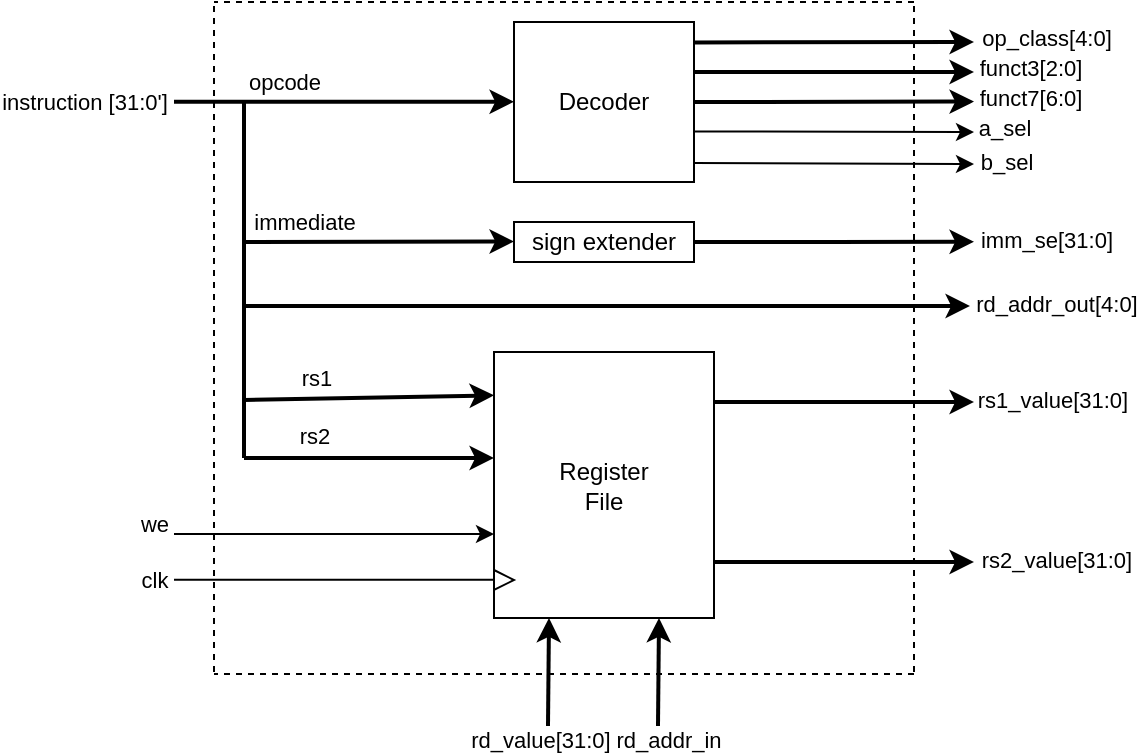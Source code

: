 <mxfile version="27.1.6">
  <diagram name="Page-1" id="7QwidLOopovakawsls44">
    <mxGraphModel dx="901" dy="521" grid="1" gridSize="1" guides="1" tooltips="1" connect="1" arrows="1" fold="1" page="1" pageScale="1" pageWidth="827" pageHeight="1169" math="0" shadow="0">
      <root>
        <mxCell id="0" />
        <mxCell id="1" parent="0" />
        <mxCell id="aka9WCvkEdWkVrNEwTj2-3" value="&lt;div&gt;Register&lt;/div&gt;&lt;div&gt;File&lt;/div&gt;" style="rounded=0;whiteSpace=wrap;html=1;" parent="1" vertex="1">
          <mxGeometry x="320" y="325" width="110" height="133" as="geometry" />
        </mxCell>
        <mxCell id="aka9WCvkEdWkVrNEwTj2-6" value="sign extender" style="rounded=0;whiteSpace=wrap;html=1;" parent="1" vertex="1">
          <mxGeometry x="330" y="260" width="90" height="20" as="geometry" />
        </mxCell>
        <mxCell id="aka9WCvkEdWkVrNEwTj2-26" value="" style="endArrow=classic;html=1;rounded=0;entryX=0;entryY=0.75;entryDx=0;entryDy=0;" parent="1" edge="1">
          <mxGeometry width="50" height="50" relative="1" as="geometry">
            <mxPoint x="160" y="416" as="sourcePoint" />
            <mxPoint x="320" y="416" as="targetPoint" />
          </mxGeometry>
        </mxCell>
        <mxCell id="aka9WCvkEdWkVrNEwTj2-48" value="we" style="edgeLabel;html=1;align=center;verticalAlign=middle;resizable=0;points=[];" parent="aka9WCvkEdWkVrNEwTj2-26" vertex="1" connectable="0">
          <mxGeometry x="-0.502" y="-1" relative="1" as="geometry">
            <mxPoint x="-50" y="-6" as="offset" />
          </mxGeometry>
        </mxCell>
        <mxCell id="aka9WCvkEdWkVrNEwTj2-28" value="Decoder" style="rounded=0;whiteSpace=wrap;html=1;" parent="1" vertex="1">
          <mxGeometry x="330" y="160" width="90" height="80" as="geometry" />
        </mxCell>
        <mxCell id="aka9WCvkEdWkVrNEwTj2-29" value="" style="endArrow=classic;html=1;rounded=0;strokeWidth=2;entryX=0.75;entryY=1;entryDx=0;entryDy=0;" parent="1" edge="1" target="aka9WCvkEdWkVrNEwTj2-3">
          <mxGeometry width="50" height="50" relative="1" as="geometry">
            <mxPoint x="402" y="512" as="sourcePoint" />
            <mxPoint x="406" y="463" as="targetPoint" />
            <Array as="points" />
          </mxGeometry>
        </mxCell>
        <mxCell id="aka9WCvkEdWkVrNEwTj2-43" value="rd_addr_in" style="edgeLabel;html=1;align=center;verticalAlign=middle;resizable=0;points=[];" parent="aka9WCvkEdWkVrNEwTj2-29" vertex="1" connectable="0">
          <mxGeometry x="-0.511" y="-1" relative="1" as="geometry">
            <mxPoint x="4" y="20" as="offset" />
          </mxGeometry>
        </mxCell>
        <mxCell id="aka9WCvkEdWkVrNEwTj2-30" value="" style="endArrow=classic;html=1;rounded=0;strokeWidth=2;entryX=0;entryY=0.163;entryDx=0;entryDy=0;entryPerimeter=0;" parent="1" edge="1" target="aka9WCvkEdWkVrNEwTj2-3">
          <mxGeometry width="50" height="50" relative="1" as="geometry">
            <mxPoint x="195" y="349" as="sourcePoint" />
            <mxPoint x="259" y="336" as="targetPoint" />
          </mxGeometry>
        </mxCell>
        <mxCell id="aka9WCvkEdWkVrNEwTj2-45" value="rs1" style="edgeLabel;html=1;align=center;verticalAlign=middle;resizable=0;points=[];" parent="aka9WCvkEdWkVrNEwTj2-30" vertex="1" connectable="0">
          <mxGeometry x="-0.317" y="1" relative="1" as="geometry">
            <mxPoint x="-7" y="-9" as="offset" />
          </mxGeometry>
        </mxCell>
        <mxCell id="aka9WCvkEdWkVrNEwTj2-31" value="" style="endArrow=classic;html=1;rounded=0;strokeWidth=2;" parent="1" edge="1">
          <mxGeometry width="50" height="50" relative="1" as="geometry">
            <mxPoint x="195" y="270" as="sourcePoint" />
            <mxPoint x="330" y="269.69" as="targetPoint" />
          </mxGeometry>
        </mxCell>
        <mxCell id="aka9WCvkEdWkVrNEwTj2-41" value="immediate" style="edgeLabel;html=1;align=center;verticalAlign=middle;resizable=0;points=[];" parent="aka9WCvkEdWkVrNEwTj2-31" vertex="1" connectable="0">
          <mxGeometry x="-0.025" relative="1" as="geometry">
            <mxPoint x="-36" y="-10" as="offset" />
          </mxGeometry>
        </mxCell>
        <mxCell id="aka9WCvkEdWkVrNEwTj2-32" value="" style="endArrow=none;html=1;rounded=0;strokeWidth=2;" parent="1" edge="1">
          <mxGeometry width="50" height="50" relative="1" as="geometry">
            <mxPoint x="195" y="378" as="sourcePoint" />
            <mxPoint x="195" y="270" as="targetPoint" />
          </mxGeometry>
        </mxCell>
        <mxCell id="aka9WCvkEdWkVrNEwTj2-33" value="" style="endArrow=none;html=1;rounded=0;strokeWidth=2;" parent="1" edge="1">
          <mxGeometry width="50" height="50" relative="1" as="geometry">
            <mxPoint x="160" y="199.91" as="sourcePoint" />
            <mxPoint x="220" y="199.91" as="targetPoint" />
          </mxGeometry>
        </mxCell>
        <mxCell id="aka9WCvkEdWkVrNEwTj2-38" value="&lt;div&gt;instruction [31:0&#39;]&lt;/div&gt;" style="edgeLabel;html=1;align=center;verticalAlign=middle;resizable=0;points=[];" parent="aka9WCvkEdWkVrNEwTj2-33" vertex="1" connectable="0">
          <mxGeometry x="-0.751" y="4" relative="1" as="geometry">
            <mxPoint x="-53" y="4" as="offset" />
          </mxGeometry>
        </mxCell>
        <mxCell id="aka9WCvkEdWkVrNEwTj2-34" value="" style="endArrow=none;html=1;rounded=0;strokeWidth=2;" parent="1" edge="1">
          <mxGeometry width="50" height="50" relative="1" as="geometry">
            <mxPoint x="195" y="200" as="sourcePoint" />
            <mxPoint x="195" y="270" as="targetPoint" />
          </mxGeometry>
        </mxCell>
        <mxCell id="aka9WCvkEdWkVrNEwTj2-35" value="" style="endArrow=classic;html=1;rounded=0;entryX=0;entryY=0.5;entryDx=0;entryDy=0;strokeWidth=2;" parent="1" edge="1">
          <mxGeometry width="50" height="50" relative="1" as="geometry">
            <mxPoint x="220" y="199.91" as="sourcePoint" />
            <mxPoint x="330" y="199.91" as="targetPoint" />
          </mxGeometry>
        </mxCell>
        <mxCell id="aka9WCvkEdWkVrNEwTj2-42" value="&lt;div&gt;opcode&lt;/div&gt;" style="edgeLabel;html=1;align=center;verticalAlign=middle;resizable=0;points=[];" parent="aka9WCvkEdWkVrNEwTj2-35" vertex="1" connectable="0">
          <mxGeometry x="-0.388" y="-1" relative="1" as="geometry">
            <mxPoint x="-39" y="-11" as="offset" />
          </mxGeometry>
        </mxCell>
        <mxCell id="aka9WCvkEdWkVrNEwTj2-36" value="" style="endArrow=classic;html=1;rounded=0;strokeWidth=2;" parent="1" edge="1">
          <mxGeometry width="50" height="50" relative="1" as="geometry">
            <mxPoint x="430" y="350" as="sourcePoint" />
            <mxPoint x="560" y="350" as="targetPoint" />
          </mxGeometry>
        </mxCell>
        <mxCell id="aka9WCvkEdWkVrNEwTj2-52" value="rs1_value[31:0]" style="edgeLabel;html=1;align=center;verticalAlign=middle;resizable=0;points=[];" parent="aka9WCvkEdWkVrNEwTj2-36" vertex="1" connectable="0">
          <mxGeometry x="0.091" y="2" relative="1" as="geometry">
            <mxPoint x="98" y="1" as="offset" />
          </mxGeometry>
        </mxCell>
        <mxCell id="aka9WCvkEdWkVrNEwTj2-37" value="" style="endArrow=classic;html=1;rounded=0;strokeWidth=2;" parent="1" edge="1">
          <mxGeometry width="50" height="50" relative="1" as="geometry">
            <mxPoint x="430" y="430" as="sourcePoint" />
            <mxPoint x="560" y="430" as="targetPoint" />
          </mxGeometry>
        </mxCell>
        <mxCell id="aka9WCvkEdWkVrNEwTj2-53" value="rs2_value[31:0]" style="edgeLabel;html=1;align=center;verticalAlign=middle;resizable=0;points=[];" parent="aka9WCvkEdWkVrNEwTj2-37" vertex="1" connectable="0">
          <mxGeometry x="0.706" y="2" relative="1" as="geometry">
            <mxPoint x="60" y="1" as="offset" />
          </mxGeometry>
        </mxCell>
        <mxCell id="aka9WCvkEdWkVrNEwTj2-46" value="" style="triangle;whiteSpace=wrap;html=1;" parent="1" vertex="1">
          <mxGeometry x="320" y="434" width="10" height="10" as="geometry" />
        </mxCell>
        <mxCell id="aka9WCvkEdWkVrNEwTj2-47" value="" style="endArrow=none;html=1;rounded=0;startFill=0;" parent="1" edge="1">
          <mxGeometry width="50" height="50" relative="1" as="geometry">
            <mxPoint x="160" y="438.89" as="sourcePoint" />
            <mxPoint x="320" y="438.89" as="targetPoint" />
          </mxGeometry>
        </mxCell>
        <mxCell id="aka9WCvkEdWkVrNEwTj2-50" value="&lt;div&gt;clk&lt;/div&gt;" style="edgeLabel;html=1;align=center;verticalAlign=middle;resizable=0;points=[];" parent="aka9WCvkEdWkVrNEwTj2-47" vertex="1" connectable="0">
          <mxGeometry x="-0.917" relative="1" as="geometry">
            <mxPoint x="-17" as="offset" />
          </mxGeometry>
        </mxCell>
        <mxCell id="aka9WCvkEdWkVrNEwTj2-54" value="" style="endArrow=classic;html=1;rounded=0;strokeWidth=2;" parent="1" edge="1">
          <mxGeometry width="50" height="50" relative="1" as="geometry">
            <mxPoint x="195" y="378" as="sourcePoint" />
            <mxPoint x="320" y="378" as="targetPoint" />
          </mxGeometry>
        </mxCell>
        <mxCell id="aka9WCvkEdWkVrNEwTj2-80" value="rs2" style="edgeLabel;html=1;align=center;verticalAlign=middle;resizable=0;points=[];" parent="aka9WCvkEdWkVrNEwTj2-54" vertex="1" connectable="0">
          <mxGeometry x="0.616" relative="1" as="geometry">
            <mxPoint x="-66" y="-11" as="offset" />
          </mxGeometry>
        </mxCell>
        <mxCell id="aka9WCvkEdWkVrNEwTj2-61" value="" style="endArrow=classic;html=1;rounded=0;exitX=1.003;exitY=0.684;exitDx=0;exitDy=0;exitPerimeter=0;" parent="1" source="aka9WCvkEdWkVrNEwTj2-28" edge="1">
          <mxGeometry width="50" height="50" relative="1" as="geometry">
            <mxPoint x="500" y="215" as="sourcePoint" />
            <mxPoint x="560" y="215" as="targetPoint" />
          </mxGeometry>
        </mxCell>
        <mxCell id="aka9WCvkEdWkVrNEwTj2-64" value="a_sel" style="edgeLabel;html=1;align=center;verticalAlign=middle;resizable=0;points=[];" parent="aka9WCvkEdWkVrNEwTj2-61" vertex="1" connectable="0">
          <mxGeometry x="0.465" y="-4" relative="1" as="geometry">
            <mxPoint x="52" y="-6" as="offset" />
          </mxGeometry>
        </mxCell>
        <mxCell id="aka9WCvkEdWkVrNEwTj2-62" value="" style="endArrow=classic;html=1;rounded=0;exitX=1.004;exitY=0.881;exitDx=0;exitDy=0;exitPerimeter=0;" parent="1" source="aka9WCvkEdWkVrNEwTj2-28" edge="1">
          <mxGeometry width="50" height="50" relative="1" as="geometry">
            <mxPoint x="422.0" y="230.24" as="sourcePoint" />
            <mxPoint x="560" y="231" as="targetPoint" />
          </mxGeometry>
        </mxCell>
        <mxCell id="aka9WCvkEdWkVrNEwTj2-63" value="&lt;div&gt;b_sel&lt;/div&gt;" style="edgeLabel;html=1;align=center;verticalAlign=middle;resizable=0;points=[];" parent="aka9WCvkEdWkVrNEwTj2-62" vertex="1" connectable="0">
          <mxGeometry x="0.864" y="1" relative="1" as="geometry">
            <mxPoint x="25" as="offset" />
          </mxGeometry>
        </mxCell>
        <mxCell id="aka9WCvkEdWkVrNEwTj2-68" value="" style="endArrow=classic;html=1;rounded=0;strokeWidth=2;exitX=1;exitY=0.313;exitDx=0;exitDy=0;exitPerimeter=0;" parent="1" source="aka9WCvkEdWkVrNEwTj2-28" edge="1">
          <mxGeometry width="50" height="50" relative="1" as="geometry">
            <mxPoint x="500" y="185" as="sourcePoint" />
            <mxPoint x="560" y="185" as="targetPoint" />
          </mxGeometry>
        </mxCell>
        <mxCell id="aka9WCvkEdWkVrNEwTj2-69" value="" style="endArrow=classic;html=1;rounded=0;strokeWidth=2;exitX=1.004;exitY=0.128;exitDx=0;exitDy=0;exitPerimeter=0;" parent="1" source="aka9WCvkEdWkVrNEwTj2-28" edge="1">
          <mxGeometry width="50" height="50" relative="1" as="geometry">
            <mxPoint x="500" y="170" as="sourcePoint" />
            <mxPoint x="560" y="170" as="targetPoint" />
          </mxGeometry>
        </mxCell>
        <mxCell id="aka9WCvkEdWkVrNEwTj2-70" value="funct3[2:0]" style="edgeLabel;html=1;align=center;verticalAlign=middle;resizable=0;points=[];" parent="aka9WCvkEdWkVrNEwTj2-69" vertex="1" connectable="0">
          <mxGeometry x="0.777" y="1" relative="1" as="geometry">
            <mxPoint x="43" y="14" as="offset" />
          </mxGeometry>
        </mxCell>
        <mxCell id="aka9WCvkEdWkVrNEwTj2-71" value="op_class[4:0]" style="edgeLabel;html=1;align=center;verticalAlign=middle;resizable=0;points=[];" parent="aka9WCvkEdWkVrNEwTj2-69" vertex="1" connectable="0">
          <mxGeometry x="0.13" relative="1" as="geometry">
            <mxPoint x="96" y="-2" as="offset" />
          </mxGeometry>
        </mxCell>
        <mxCell id="aka9WCvkEdWkVrNEwTj2-75" value="" style="endArrow=none;dashed=1;html=1;rounded=0;" parent="1" edge="1">
          <mxGeometry width="50" height="50" relative="1" as="geometry">
            <mxPoint x="180" y="485" as="sourcePoint" />
            <mxPoint x="180" y="150" as="targetPoint" />
          </mxGeometry>
        </mxCell>
        <mxCell id="aka9WCvkEdWkVrNEwTj2-76" value="" style="endArrow=none;dashed=1;html=1;rounded=0;" parent="1" edge="1">
          <mxGeometry width="50" height="50" relative="1" as="geometry">
            <mxPoint x="530" y="486" as="sourcePoint" />
            <mxPoint x="180" y="486" as="targetPoint" />
          </mxGeometry>
        </mxCell>
        <mxCell id="aka9WCvkEdWkVrNEwTj2-77" value="" style="endArrow=none;dashed=1;html=1;rounded=0;" parent="1" edge="1">
          <mxGeometry width="50" height="50" relative="1" as="geometry">
            <mxPoint x="530" y="485" as="sourcePoint" />
            <mxPoint x="530" y="150" as="targetPoint" />
          </mxGeometry>
        </mxCell>
        <mxCell id="aka9WCvkEdWkVrNEwTj2-78" value="" style="endArrow=none;dashed=1;html=1;rounded=0;" parent="1" edge="1">
          <mxGeometry width="50" height="50" relative="1" as="geometry">
            <mxPoint x="530" y="150" as="sourcePoint" />
            <mxPoint x="180" y="150" as="targetPoint" />
          </mxGeometry>
        </mxCell>
        <mxCell id="aka9WCvkEdWkVrNEwTj2-83" style="edgeStyle=orthogonalEdgeStyle;rounded=0;orthogonalLoop=1;jettySize=auto;html=1;exitX=1;exitY=0.5;exitDx=0;exitDy=0;strokeWidth=2;" parent="1" source="aka9WCvkEdWkVrNEwTj2-6" edge="1">
          <mxGeometry relative="1" as="geometry">
            <mxPoint x="500" y="269.83" as="sourcePoint" />
            <mxPoint x="560" y="269.83" as="targetPoint" />
          </mxGeometry>
        </mxCell>
        <mxCell id="aka9WCvkEdWkVrNEwTj2-85" value="imm_se[31:0]" style="edgeLabel;html=1;align=center;verticalAlign=middle;resizable=0;points=[];" parent="aka9WCvkEdWkVrNEwTj2-83" vertex="1" connectable="0">
          <mxGeometry x="0.606" relative="1" as="geometry">
            <mxPoint x="64" y="-1" as="offset" />
          </mxGeometry>
        </mxCell>
        <mxCell id="JDRuWCqW2nFaLToHURB4-2" value="" style="endArrow=classic;html=1;rounded=0;strokeWidth=2;fontStyle=1;exitX=1;exitY=0.5;exitDx=0;exitDy=0;" parent="1" source="aka9WCvkEdWkVrNEwTj2-28" edge="1">
          <mxGeometry width="50" height="50" relative="1" as="geometry">
            <mxPoint x="500" y="199.8" as="sourcePoint" />
            <mxPoint x="560" y="199.8" as="targetPoint" />
          </mxGeometry>
        </mxCell>
        <mxCell id="JDRuWCqW2nFaLToHURB4-3" value="funct7[6:0]" style="edgeLabel;html=1;align=center;verticalAlign=middle;resizable=0;points=[];" parent="JDRuWCqW2nFaLToHURB4-2" vertex="1" connectable="0">
          <mxGeometry x="0.333" relative="1" as="geometry">
            <mxPoint x="74" y="-2" as="offset" />
          </mxGeometry>
        </mxCell>
        <mxCell id="ZZ9sSK1bLsnHzB0YXxAE-1" value="" style="endArrow=classic;html=1;rounded=0;strokeWidth=2;entryX=0.25;entryY=1;entryDx=0;entryDy=0;" parent="1" edge="1" target="aka9WCvkEdWkVrNEwTj2-3">
          <mxGeometry width="50" height="50" relative="1" as="geometry">
            <mxPoint x="347" y="512" as="sourcePoint" />
            <mxPoint x="327" y="557" as="targetPoint" />
          </mxGeometry>
        </mxCell>
        <mxCell id="ZZ9sSK1bLsnHzB0YXxAE-2" value="rd_value[31:0]" style="edgeLabel;html=1;align=center;verticalAlign=middle;resizable=0;points=[];" parent="ZZ9sSK1bLsnHzB0YXxAE-1" vertex="1" connectable="0">
          <mxGeometry x="0.706" y="2" relative="1" as="geometry">
            <mxPoint x="-3" y="53" as="offset" />
          </mxGeometry>
        </mxCell>
        <mxCell id="UdTNreHifzZv9yxRmWAe-1" value="" style="endArrow=classic;html=1;rounded=0;strokeWidth=2;" parent="1" edge="1">
          <mxGeometry width="50" height="50" relative="1" as="geometry">
            <mxPoint x="195" y="302" as="sourcePoint" />
            <mxPoint x="558" y="302" as="targetPoint" />
          </mxGeometry>
        </mxCell>
        <mxCell id="UdTNreHifzZv9yxRmWAe-2" value="rd_addr_out[4:0]" style="edgeLabel;html=1;align=center;verticalAlign=middle;resizable=0;points=[];" parent="UdTNreHifzZv9yxRmWAe-1" vertex="1" connectable="0">
          <mxGeometry x="-0.317" y="1" relative="1" as="geometry">
            <mxPoint x="282" as="offset" />
          </mxGeometry>
        </mxCell>
      </root>
    </mxGraphModel>
  </diagram>
</mxfile>
